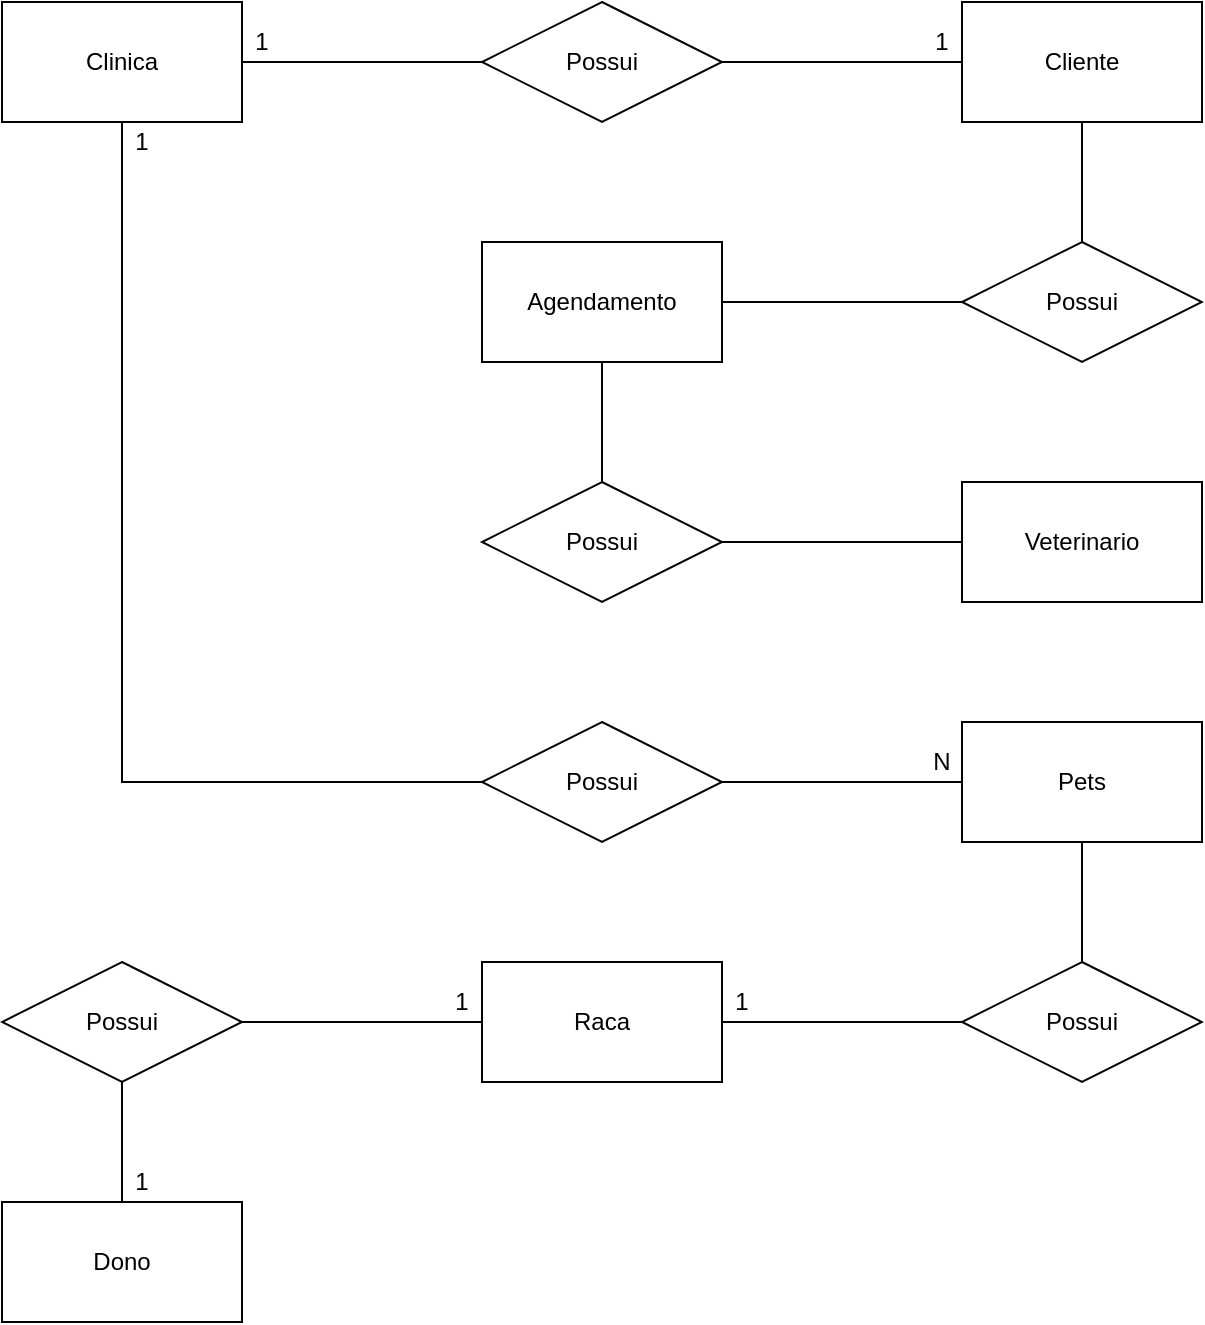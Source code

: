 <mxfile version="14.9.3" type="device"><diagram id="pjoA3rK_xxXvO7O7gsqw" name="Page-1"><mxGraphModel dx="1038" dy="521" grid="1" gridSize="10" guides="1" tooltips="1" connect="1" arrows="1" fold="1" page="1" pageScale="1" pageWidth="827" pageHeight="1169" math="0" shadow="0"><root><mxCell id="0"/><mxCell id="1" parent="0"/><mxCell id="mi2TDB1NnvnzDuI-JTVo-13" style="edgeStyle=orthogonalEdgeStyle;rounded=0;orthogonalLoop=1;jettySize=auto;html=1;entryX=0;entryY=0.5;entryDx=0;entryDy=0;endArrow=none;endFill=0;" edge="1" parent="1" source="mi2TDB1NnvnzDuI-JTVo-1" target="mi2TDB1NnvnzDuI-JTVo-3"><mxGeometry relative="1" as="geometry"/></mxCell><mxCell id="mi2TDB1NnvnzDuI-JTVo-17" style="edgeStyle=orthogonalEdgeStyle;rounded=0;orthogonalLoop=1;jettySize=auto;html=1;exitX=0.5;exitY=1;exitDx=0;exitDy=0;entryX=0;entryY=0.5;entryDx=0;entryDy=0;endArrow=none;endFill=0;" edge="1" parent="1" source="mi2TDB1NnvnzDuI-JTVo-1" target="mi2TDB1NnvnzDuI-JTVo-7"><mxGeometry relative="1" as="geometry"/></mxCell><mxCell id="mi2TDB1NnvnzDuI-JTVo-1" value="Clinica" style="rounded=0;whiteSpace=wrap;html=1;" vertex="1" parent="1"><mxGeometry x="120" y="40" width="120" height="60" as="geometry"/></mxCell><mxCell id="mi2TDB1NnvnzDuI-JTVo-26" style="edgeStyle=orthogonalEdgeStyle;rounded=0;orthogonalLoop=1;jettySize=auto;html=1;entryX=0.5;entryY=0;entryDx=0;entryDy=0;endArrow=none;endFill=0;" edge="1" parent="1" source="mi2TDB1NnvnzDuI-JTVo-2" target="mi2TDB1NnvnzDuI-JTVo-4"><mxGeometry relative="1" as="geometry"/></mxCell><mxCell id="mi2TDB1NnvnzDuI-JTVo-2" value="Cliente" style="rounded=0;whiteSpace=wrap;html=1;" vertex="1" parent="1"><mxGeometry x="600" y="40" width="120" height="60" as="geometry"/></mxCell><mxCell id="mi2TDB1NnvnzDuI-JTVo-14" style="edgeStyle=orthogonalEdgeStyle;rounded=0;orthogonalLoop=1;jettySize=auto;html=1;exitX=1;exitY=0.5;exitDx=0;exitDy=0;entryX=0;entryY=0.5;entryDx=0;entryDy=0;endArrow=none;endFill=0;" edge="1" parent="1" source="mi2TDB1NnvnzDuI-JTVo-3" target="mi2TDB1NnvnzDuI-JTVo-2"><mxGeometry relative="1" as="geometry"/></mxCell><mxCell id="mi2TDB1NnvnzDuI-JTVo-3" value="Possui" style="shape=rhombus;perimeter=rhombusPerimeter;whiteSpace=wrap;html=1;align=center;" vertex="1" parent="1"><mxGeometry x="360" y="40" width="120" height="60" as="geometry"/></mxCell><mxCell id="mi2TDB1NnvnzDuI-JTVo-27" style="edgeStyle=orthogonalEdgeStyle;rounded=0;orthogonalLoop=1;jettySize=auto;html=1;exitX=0;exitY=0.5;exitDx=0;exitDy=0;entryX=1;entryY=0.5;entryDx=0;entryDy=0;endArrow=none;endFill=0;" edge="1" parent="1" source="mi2TDB1NnvnzDuI-JTVo-4" target="mi2TDB1NnvnzDuI-JTVo-5"><mxGeometry relative="1" as="geometry"/></mxCell><mxCell id="mi2TDB1NnvnzDuI-JTVo-4" value="Possui" style="shape=rhombus;perimeter=rhombusPerimeter;whiteSpace=wrap;html=1;align=center;" vertex="1" parent="1"><mxGeometry x="600" y="160" width="120" height="60" as="geometry"/></mxCell><mxCell id="mi2TDB1NnvnzDuI-JTVo-41" style="edgeStyle=orthogonalEdgeStyle;rounded=0;orthogonalLoop=1;jettySize=auto;html=1;entryX=0.5;entryY=0;entryDx=0;entryDy=0;endArrow=none;endFill=0;" edge="1" parent="1" source="mi2TDB1NnvnzDuI-JTVo-5" target="mi2TDB1NnvnzDuI-JTVo-39"><mxGeometry relative="1" as="geometry"/></mxCell><mxCell id="mi2TDB1NnvnzDuI-JTVo-5" value="Agendamento" style="rounded=0;whiteSpace=wrap;html=1;" vertex="1" parent="1"><mxGeometry x="360" y="160" width="120" height="60" as="geometry"/></mxCell><mxCell id="mi2TDB1NnvnzDuI-JTVo-19" style="edgeStyle=orthogonalEdgeStyle;rounded=0;orthogonalLoop=1;jettySize=auto;html=1;exitX=0.5;exitY=1;exitDx=0;exitDy=0;entryX=0.5;entryY=0;entryDx=0;entryDy=0;endArrow=none;endFill=0;" edge="1" parent="1" source="mi2TDB1NnvnzDuI-JTVo-6" target="mi2TDB1NnvnzDuI-JTVo-8"><mxGeometry relative="1" as="geometry"/></mxCell><mxCell id="mi2TDB1NnvnzDuI-JTVo-6" value="Pets" style="rounded=0;whiteSpace=wrap;html=1;" vertex="1" parent="1"><mxGeometry x="600" y="400" width="120" height="60" as="geometry"/></mxCell><mxCell id="mi2TDB1NnvnzDuI-JTVo-18" style="edgeStyle=orthogonalEdgeStyle;rounded=0;orthogonalLoop=1;jettySize=auto;html=1;exitX=1;exitY=0.5;exitDx=0;exitDy=0;endArrow=none;endFill=0;" edge="1" parent="1" source="mi2TDB1NnvnzDuI-JTVo-7" target="mi2TDB1NnvnzDuI-JTVo-6"><mxGeometry relative="1" as="geometry"/></mxCell><mxCell id="mi2TDB1NnvnzDuI-JTVo-7" value="Possui" style="shape=rhombus;perimeter=rhombusPerimeter;whiteSpace=wrap;html=1;align=center;" vertex="1" parent="1"><mxGeometry x="360" y="400" width="120" height="60" as="geometry"/></mxCell><mxCell id="mi2TDB1NnvnzDuI-JTVo-20" style="edgeStyle=orthogonalEdgeStyle;rounded=0;orthogonalLoop=1;jettySize=auto;html=1;exitX=0;exitY=0.5;exitDx=0;exitDy=0;entryX=1;entryY=0.5;entryDx=0;entryDy=0;endArrow=none;endFill=0;" edge="1" parent="1" source="mi2TDB1NnvnzDuI-JTVo-8" target="mi2TDB1NnvnzDuI-JTVo-10"><mxGeometry relative="1" as="geometry"/></mxCell><mxCell id="mi2TDB1NnvnzDuI-JTVo-8" value="Possui" style="shape=rhombus;perimeter=rhombusPerimeter;whiteSpace=wrap;html=1;align=center;" vertex="1" parent="1"><mxGeometry x="600" y="520" width="120" height="60" as="geometry"/></mxCell><mxCell id="mi2TDB1NnvnzDuI-JTVo-21" style="edgeStyle=orthogonalEdgeStyle;rounded=0;orthogonalLoop=1;jettySize=auto;html=1;exitX=0;exitY=0.5;exitDx=0;exitDy=0;entryX=1;entryY=0.5;entryDx=0;entryDy=0;endArrow=none;endFill=0;" edge="1" parent="1" source="mi2TDB1NnvnzDuI-JTVo-10" target="mi2TDB1NnvnzDuI-JTVo-11"><mxGeometry relative="1" as="geometry"/></mxCell><mxCell id="mi2TDB1NnvnzDuI-JTVo-10" value="Raca" style="rounded=0;whiteSpace=wrap;html=1;" vertex="1" parent="1"><mxGeometry x="360" y="520" width="120" height="60" as="geometry"/></mxCell><mxCell id="mi2TDB1NnvnzDuI-JTVo-22" style="edgeStyle=orthogonalEdgeStyle;rounded=0;orthogonalLoop=1;jettySize=auto;html=1;exitX=0.5;exitY=1;exitDx=0;exitDy=0;entryX=0.5;entryY=0;entryDx=0;entryDy=0;endArrow=none;endFill=0;" edge="1" parent="1" source="mi2TDB1NnvnzDuI-JTVo-11" target="mi2TDB1NnvnzDuI-JTVo-12"><mxGeometry relative="1" as="geometry"/></mxCell><mxCell id="mi2TDB1NnvnzDuI-JTVo-11" value="Possui" style="shape=rhombus;perimeter=rhombusPerimeter;whiteSpace=wrap;html=1;align=center;" vertex="1" parent="1"><mxGeometry x="120" y="520" width="120" height="60" as="geometry"/></mxCell><mxCell id="mi2TDB1NnvnzDuI-JTVo-12" value="Dono" style="rounded=0;whiteSpace=wrap;html=1;" vertex="1" parent="1"><mxGeometry x="120" y="640" width="120" height="60" as="geometry"/></mxCell><mxCell id="mi2TDB1NnvnzDuI-JTVo-23" value="1" style="text;html=1;strokeColor=none;fillColor=none;align=center;verticalAlign=middle;whiteSpace=wrap;rounded=0;" vertex="1" parent="1"><mxGeometry x="240" y="50" width="20" height="20" as="geometry"/></mxCell><mxCell id="mi2TDB1NnvnzDuI-JTVo-24" value="1" style="text;html=1;strokeColor=none;fillColor=none;align=center;verticalAlign=middle;whiteSpace=wrap;rounded=0;" vertex="1" parent="1"><mxGeometry x="180" y="100" width="20" height="20" as="geometry"/></mxCell><mxCell id="mi2TDB1NnvnzDuI-JTVo-25" value="1" style="text;html=1;strokeColor=none;fillColor=none;align=center;verticalAlign=middle;whiteSpace=wrap;rounded=0;" vertex="1" parent="1"><mxGeometry x="580" y="50" width="20" height="20" as="geometry"/></mxCell><mxCell id="mi2TDB1NnvnzDuI-JTVo-42" style="edgeStyle=orthogonalEdgeStyle;rounded=0;orthogonalLoop=1;jettySize=auto;html=1;exitX=1;exitY=0.5;exitDx=0;exitDy=0;entryX=0;entryY=0.5;entryDx=0;entryDy=0;endArrow=none;endFill=0;" edge="1" parent="1" source="mi2TDB1NnvnzDuI-JTVo-39" target="mi2TDB1NnvnzDuI-JTVo-40"><mxGeometry relative="1" as="geometry"/></mxCell><mxCell id="mi2TDB1NnvnzDuI-JTVo-39" value="Possui" style="shape=rhombus;perimeter=rhombusPerimeter;whiteSpace=wrap;html=1;align=center;" vertex="1" parent="1"><mxGeometry x="360" y="280" width="120" height="60" as="geometry"/></mxCell><mxCell id="mi2TDB1NnvnzDuI-JTVo-40" value="Veterinario" style="rounded=0;whiteSpace=wrap;html=1;" vertex="1" parent="1"><mxGeometry x="600" y="280" width="120" height="60" as="geometry"/></mxCell><mxCell id="mi2TDB1NnvnzDuI-JTVo-43" value="1" style="text;html=1;strokeColor=none;fillColor=none;align=center;verticalAlign=middle;whiteSpace=wrap;rounded=0;" vertex="1" parent="1"><mxGeometry x="480" y="530" width="20" height="20" as="geometry"/></mxCell><mxCell id="mi2TDB1NnvnzDuI-JTVo-44" value="N" style="text;html=1;strokeColor=none;fillColor=none;align=center;verticalAlign=middle;whiteSpace=wrap;rounded=0;" vertex="1" parent="1"><mxGeometry x="580" y="410" width="20" height="20" as="geometry"/></mxCell><mxCell id="mi2TDB1NnvnzDuI-JTVo-45" value="1" style="text;html=1;strokeColor=none;fillColor=none;align=center;verticalAlign=middle;whiteSpace=wrap;rounded=0;" vertex="1" parent="1"><mxGeometry x="340" y="530" width="20" height="20" as="geometry"/></mxCell><mxCell id="mi2TDB1NnvnzDuI-JTVo-46" value="1" style="text;html=1;strokeColor=none;fillColor=none;align=center;verticalAlign=middle;whiteSpace=wrap;rounded=0;" vertex="1" parent="1"><mxGeometry x="180" y="620" width="20" height="20" as="geometry"/></mxCell></root></mxGraphModel></diagram></mxfile>
